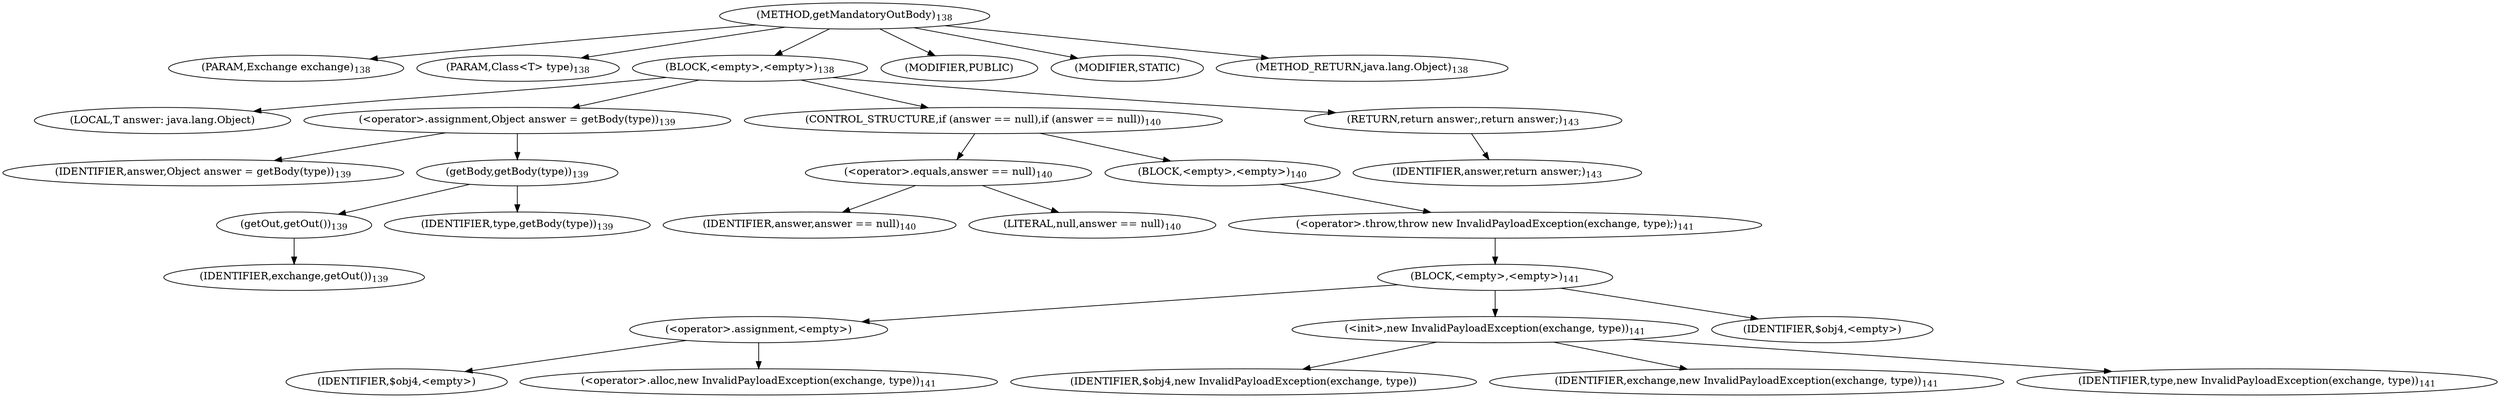 digraph "getMandatoryOutBody" {  
"214" [label = <(METHOD,getMandatoryOutBody)<SUB>138</SUB>> ]
"215" [label = <(PARAM,Exchange exchange)<SUB>138</SUB>> ]
"216" [label = <(PARAM,Class&lt;T&gt; type)<SUB>138</SUB>> ]
"217" [label = <(BLOCK,&lt;empty&gt;,&lt;empty&gt;)<SUB>138</SUB>> ]
"218" [label = <(LOCAL,T answer: java.lang.Object)> ]
"219" [label = <(&lt;operator&gt;.assignment,Object answer = getBody(type))<SUB>139</SUB>> ]
"220" [label = <(IDENTIFIER,answer,Object answer = getBody(type))<SUB>139</SUB>> ]
"221" [label = <(getBody,getBody(type))<SUB>139</SUB>> ]
"222" [label = <(getOut,getOut())<SUB>139</SUB>> ]
"223" [label = <(IDENTIFIER,exchange,getOut())<SUB>139</SUB>> ]
"224" [label = <(IDENTIFIER,type,getBody(type))<SUB>139</SUB>> ]
"225" [label = <(CONTROL_STRUCTURE,if (answer == null),if (answer == null))<SUB>140</SUB>> ]
"226" [label = <(&lt;operator&gt;.equals,answer == null)<SUB>140</SUB>> ]
"227" [label = <(IDENTIFIER,answer,answer == null)<SUB>140</SUB>> ]
"228" [label = <(LITERAL,null,answer == null)<SUB>140</SUB>> ]
"229" [label = <(BLOCK,&lt;empty&gt;,&lt;empty&gt;)<SUB>140</SUB>> ]
"230" [label = <(&lt;operator&gt;.throw,throw new InvalidPayloadException(exchange, type);)<SUB>141</SUB>> ]
"231" [label = <(BLOCK,&lt;empty&gt;,&lt;empty&gt;)<SUB>141</SUB>> ]
"232" [label = <(&lt;operator&gt;.assignment,&lt;empty&gt;)> ]
"233" [label = <(IDENTIFIER,$obj4,&lt;empty&gt;)> ]
"234" [label = <(&lt;operator&gt;.alloc,new InvalidPayloadException(exchange, type))<SUB>141</SUB>> ]
"235" [label = <(&lt;init&gt;,new InvalidPayloadException(exchange, type))<SUB>141</SUB>> ]
"236" [label = <(IDENTIFIER,$obj4,new InvalidPayloadException(exchange, type))> ]
"237" [label = <(IDENTIFIER,exchange,new InvalidPayloadException(exchange, type))<SUB>141</SUB>> ]
"238" [label = <(IDENTIFIER,type,new InvalidPayloadException(exchange, type))<SUB>141</SUB>> ]
"239" [label = <(IDENTIFIER,$obj4,&lt;empty&gt;)> ]
"240" [label = <(RETURN,return answer;,return answer;)<SUB>143</SUB>> ]
"241" [label = <(IDENTIFIER,answer,return answer;)<SUB>143</SUB>> ]
"242" [label = <(MODIFIER,PUBLIC)> ]
"243" [label = <(MODIFIER,STATIC)> ]
"244" [label = <(METHOD_RETURN,java.lang.Object)<SUB>138</SUB>> ]
  "214" -> "215" 
  "214" -> "216" 
  "214" -> "217" 
  "214" -> "242" 
  "214" -> "243" 
  "214" -> "244" 
  "217" -> "218" 
  "217" -> "219" 
  "217" -> "225" 
  "217" -> "240" 
  "219" -> "220" 
  "219" -> "221" 
  "221" -> "222" 
  "221" -> "224" 
  "222" -> "223" 
  "225" -> "226" 
  "225" -> "229" 
  "226" -> "227" 
  "226" -> "228" 
  "229" -> "230" 
  "230" -> "231" 
  "231" -> "232" 
  "231" -> "235" 
  "231" -> "239" 
  "232" -> "233" 
  "232" -> "234" 
  "235" -> "236" 
  "235" -> "237" 
  "235" -> "238" 
  "240" -> "241" 
}
